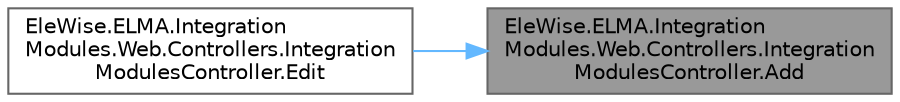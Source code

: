 digraph "EleWise.ELMA.IntegrationModules.Web.Controllers.IntegrationModulesController.Add"
{
 // LATEX_PDF_SIZE
  bgcolor="transparent";
  edge [fontname=Helvetica,fontsize=10,labelfontname=Helvetica,labelfontsize=10];
  node [fontname=Helvetica,fontsize=10,shape=box,height=0.2,width=0.4];
  rankdir="RL";
  Node1 [id="Node000001",label="EleWise.ELMA.Integration\lModules.Web.Controllers.Integration\lModulesController.Add",height=0.2,width=0.4,color="gray40", fillcolor="grey60", style="filled", fontcolor="black",tooltip="Страница добавления/редактирования экземпляра интеграции"];
  Node1 -> Node2 [id="edge1_Node000001_Node000002",dir="back",color="steelblue1",style="solid",tooltip=" "];
  Node2 [id="Node000002",label="EleWise.ELMA.Integration\lModules.Web.Controllers.Integration\lModulesController.Edit",height=0.2,width=0.4,color="grey40", fillcolor="white", style="filled",URL="$class_ele_wise_1_1_e_l_m_a_1_1_integration_modules_1_1_web_1_1_controllers_1_1_integration_modules_controller.html#a85a234623445bbf8efac5faa84d4d057",tooltip="Редактирование записи"];
}
